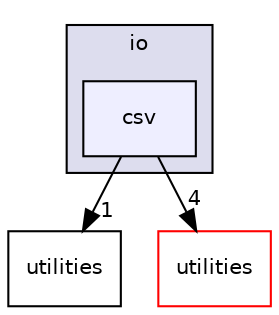 digraph "csv" {
  compound=true
  node [ fontsize="10", fontname="Helvetica"];
  edge [ labelfontsize="10", labelfontname="Helvetica"];
  subgraph clusterdir_c184e51c84f2c3f0345bbc8a0d75d3e1 {
    graph [ bgcolor="#ddddee", pencolor="black", label="io" fontname="Helvetica", fontsize="10", URL="dir_c184e51c84f2c3f0345bbc8a0d75d3e1.html"]
  dir_56104a64f8aca57823254a4bb31adba9 [shape=box, label="csv", style="filled", fillcolor="#eeeeff", pencolor="black", URL="dir_56104a64f8aca57823254a4bb31adba9.html"];
  }
  dir_1f7d5b856c5aa0cd4ef64361025a1219 [shape=box label="utilities" URL="dir_1f7d5b856c5aa0cd4ef64361025a1219.html"];
  dir_7b5d38f1875f1b693f62ca6a108a1129 [shape=box label="utilities" fillcolor="white" style="filled" color="red" URL="dir_7b5d38f1875f1b693f62ca6a108a1129.html"];
  dir_56104a64f8aca57823254a4bb31adba9->dir_1f7d5b856c5aa0cd4ef64361025a1219 [headlabel="1", labeldistance=1.5 headhref="dir_000023_000027.html"];
  dir_56104a64f8aca57823254a4bb31adba9->dir_7b5d38f1875f1b693f62ca6a108a1129 [headlabel="4", labeldistance=1.5 headhref="dir_000023_000009.html"];
}
